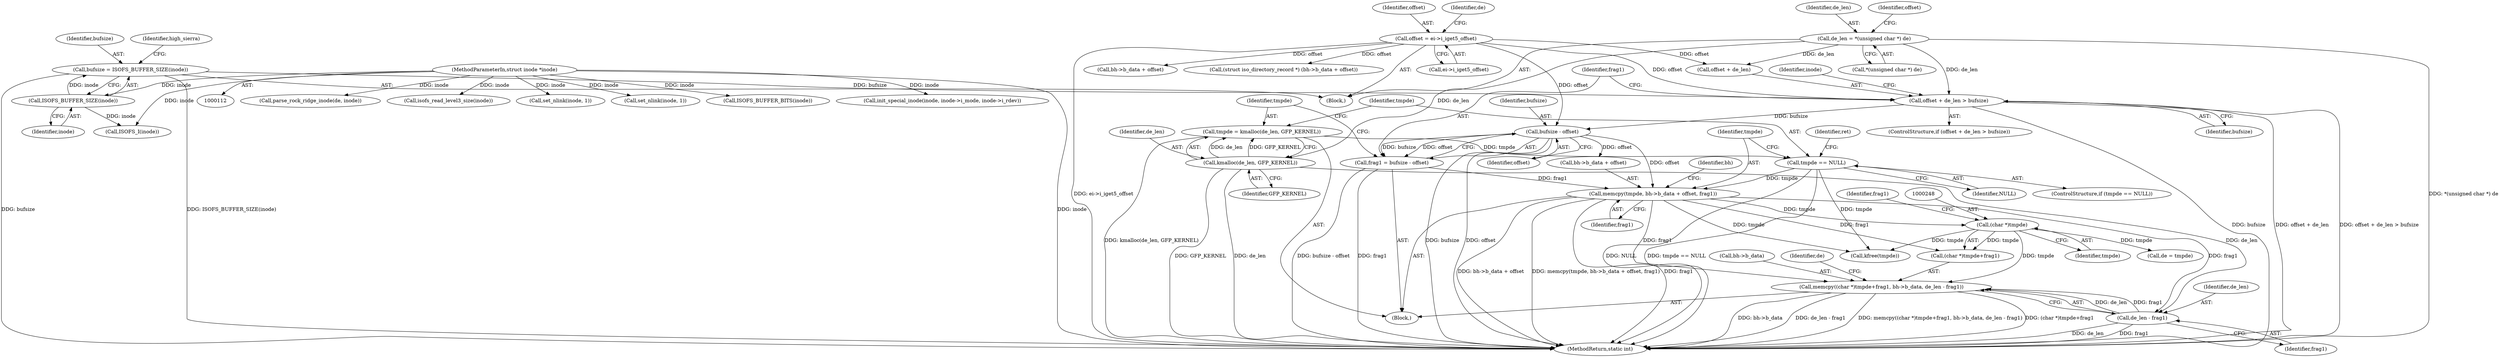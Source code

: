 digraph "0_linux_410dd3cf4c9b36f27ed4542ee18b1af5e68645a4_0@API" {
"1000245" [label="(Call,memcpy((char *)tmpde+frag1, bh->b_data, de_len - frag1))"];
"1000247" [label="(Call,(char *)tmpde)"];
"1000223" [label="(Call,memcpy(tmpde, bh->b_data + offset, frag1))"];
"1000214" [label="(Call,tmpde == NULL)"];
"1000208" [label="(Call,tmpde = kmalloc(de_len, GFP_KERNEL))"];
"1000210" [label="(Call,kmalloc(de_len, GFP_KERNEL))"];
"1000189" [label="(Call,de_len = *(unsigned char *) de)"];
"1000205" [label="(Call,bufsize - offset)"];
"1000196" [label="(Call,offset + de_len > bufsize)"];
"1000175" [label="(Call,offset = ei->i_iget5_offset)"];
"1000127" [label="(Call,bufsize = ISOFS_BUFFER_SIZE(inode))"];
"1000129" [label="(Call,ISOFS_BUFFER_SIZE(inode))"];
"1000113" [label="(MethodParameterIn,struct inode *inode)"];
"1000203" [label="(Call,frag1 = bufsize - offset)"];
"1000254" [label="(Call,de_len - frag1)"];
"1000249" [label="(Identifier,tmpde)"];
"1000189" [label="(Call,de_len = *(unsigned char *) de)"];
"1000206" [label="(Identifier,bufsize)"];
"1000130" [label="(Identifier,inode)"];
"1000184" [label="(Call,bh->b_data + offset)"];
"1000247" [label="(Call,(char *)tmpde)"];
"1000219" [label="(Identifier,ret)"];
"1000204" [label="(Identifier,frag1)"];
"1000182" [label="(Call,(struct iso_directory_record *) (bh->b_data + offset))"];
"1000223" [label="(Call,memcpy(tmpde, bh->b_data + offset, frag1))"];
"1000232" [label="(Identifier,bh)"];
"1000114" [label="(Block,)"];
"1000197" [label="(Call,offset + de_len)"];
"1000251" [label="(Call,bh->b_data)"];
"1000196" [label="(Call,offset + de_len > bufsize)"];
"1000225" [label="(Call,bh->b_data + offset)"];
"1000714" [label="(Call,kfree(tmpde))"];
"1000127" [label="(Call,bufsize = ISOFS_BUFFER_SIZE(inode))"];
"1000212" [label="(Identifier,GFP_KERNEL)"];
"1000205" [label="(Call,bufsize - offset)"];
"1000551" [label="(Call,parse_rock_ridge_inode(de, inode))"];
"1000256" [label="(Identifier,frag1)"];
"1000213" [label="(ControlStructure,if (tmpde == NULL))"];
"1000258" [label="(Identifier,de)"];
"1000207" [label="(Identifier,offset)"];
"1000113" [label="(MethodParameterIn,struct inode *inode)"];
"1000255" [label="(Identifier,de_len)"];
"1000230" [label="(Identifier,frag1)"];
"1000191" [label="(Call,*(unsigned char *) de)"];
"1000129" [label="(Call,ISOFS_BUFFER_SIZE(inode))"];
"1000190" [label="(Identifier,de_len)"];
"1000254" [label="(Call,de_len - frag1)"];
"1000408" [label="(Call,isofs_read_level3_size(inode))"];
"1000208" [label="(Call,tmpde = kmalloc(de_len, GFP_KERNEL))"];
"1000262" [label="(Identifier,inode)"];
"1000176" [label="(Identifier,offset)"];
"1000257" [label="(Call,de = tmpde)"];
"1000152" [label="(Call,ISOFS_I(inode))"];
"1000211" [label="(Identifier,de_len)"];
"1000345" [label="(Call,set_nlink(inode, 1))"];
"1000216" [label="(Identifier,NULL)"];
"1000200" [label="(Identifier,bufsize)"];
"1000128" [label="(Identifier,bufsize)"];
"1000246" [label="(Call,(char *)tmpde+frag1)"];
"1000224" [label="(Identifier,tmpde)"];
"1000198" [label="(Identifier,offset)"];
"1000175" [label="(Call,offset = ei->i_iget5_offset)"];
"1000725" [label="(MethodReturn,static int)"];
"1000195" [label="(ControlStructure,if (offset + de_len > bufsize))"];
"1000210" [label="(Call,kmalloc(de_len, GFP_KERNEL))"];
"1000313" [label="(Call,set_nlink(inode, 1))"];
"1000214" [label="(Call,tmpde == NULL)"];
"1000201" [label="(Block,)"];
"1000181" [label="(Identifier,de)"];
"1000203" [label="(Call,frag1 = bufsize - offset)"];
"1000245" [label="(Call,memcpy((char *)tmpde+frag1, bh->b_data, de_len - frag1))"];
"1000177" [label="(Call,ei->i_iget5_offset)"];
"1000209" [label="(Identifier,tmpde)"];
"1000134" [label="(Identifier,high_sierra)"];
"1000250" [label="(Identifier,frag1)"];
"1000271" [label="(Call,ISOFS_BUFFER_BITS(inode))"];
"1000702" [label="(Call,init_special_inode(inode, inode->i_mode, inode->i_rdev))"];
"1000215" [label="(Identifier,tmpde)"];
"1000245" -> "1000201"  [label="AST: "];
"1000245" -> "1000254"  [label="CFG: "];
"1000246" -> "1000245"  [label="AST: "];
"1000251" -> "1000245"  [label="AST: "];
"1000254" -> "1000245"  [label="AST: "];
"1000258" -> "1000245"  [label="CFG: "];
"1000245" -> "1000725"  [label="DDG: bh->b_data"];
"1000245" -> "1000725"  [label="DDG: de_len - frag1"];
"1000245" -> "1000725"  [label="DDG: memcpy((char *)tmpde+frag1, bh->b_data, de_len - frag1)"];
"1000245" -> "1000725"  [label="DDG: (char *)tmpde+frag1"];
"1000247" -> "1000245"  [label="DDG: tmpde"];
"1000223" -> "1000245"  [label="DDG: frag1"];
"1000254" -> "1000245"  [label="DDG: de_len"];
"1000254" -> "1000245"  [label="DDG: frag1"];
"1000247" -> "1000246"  [label="AST: "];
"1000247" -> "1000249"  [label="CFG: "];
"1000248" -> "1000247"  [label="AST: "];
"1000249" -> "1000247"  [label="AST: "];
"1000250" -> "1000247"  [label="CFG: "];
"1000247" -> "1000246"  [label="DDG: tmpde"];
"1000223" -> "1000247"  [label="DDG: tmpde"];
"1000247" -> "1000257"  [label="DDG: tmpde"];
"1000247" -> "1000714"  [label="DDG: tmpde"];
"1000223" -> "1000201"  [label="AST: "];
"1000223" -> "1000230"  [label="CFG: "];
"1000224" -> "1000223"  [label="AST: "];
"1000225" -> "1000223"  [label="AST: "];
"1000230" -> "1000223"  [label="AST: "];
"1000232" -> "1000223"  [label="CFG: "];
"1000223" -> "1000725"  [label="DDG: bh->b_data + offset"];
"1000223" -> "1000725"  [label="DDG: memcpy(tmpde, bh->b_data + offset, frag1)"];
"1000223" -> "1000725"  [label="DDG: frag1"];
"1000214" -> "1000223"  [label="DDG: tmpde"];
"1000205" -> "1000223"  [label="DDG: offset"];
"1000203" -> "1000223"  [label="DDG: frag1"];
"1000223" -> "1000246"  [label="DDG: frag1"];
"1000223" -> "1000254"  [label="DDG: frag1"];
"1000223" -> "1000714"  [label="DDG: tmpde"];
"1000214" -> "1000213"  [label="AST: "];
"1000214" -> "1000216"  [label="CFG: "];
"1000215" -> "1000214"  [label="AST: "];
"1000216" -> "1000214"  [label="AST: "];
"1000219" -> "1000214"  [label="CFG: "];
"1000224" -> "1000214"  [label="CFG: "];
"1000214" -> "1000725"  [label="DDG: NULL"];
"1000214" -> "1000725"  [label="DDG: tmpde == NULL"];
"1000208" -> "1000214"  [label="DDG: tmpde"];
"1000214" -> "1000714"  [label="DDG: tmpde"];
"1000208" -> "1000201"  [label="AST: "];
"1000208" -> "1000210"  [label="CFG: "];
"1000209" -> "1000208"  [label="AST: "];
"1000210" -> "1000208"  [label="AST: "];
"1000215" -> "1000208"  [label="CFG: "];
"1000208" -> "1000725"  [label="DDG: kmalloc(de_len, GFP_KERNEL)"];
"1000210" -> "1000208"  [label="DDG: de_len"];
"1000210" -> "1000208"  [label="DDG: GFP_KERNEL"];
"1000210" -> "1000212"  [label="CFG: "];
"1000211" -> "1000210"  [label="AST: "];
"1000212" -> "1000210"  [label="AST: "];
"1000210" -> "1000725"  [label="DDG: GFP_KERNEL"];
"1000210" -> "1000725"  [label="DDG: de_len"];
"1000189" -> "1000210"  [label="DDG: de_len"];
"1000210" -> "1000254"  [label="DDG: de_len"];
"1000189" -> "1000114"  [label="AST: "];
"1000189" -> "1000191"  [label="CFG: "];
"1000190" -> "1000189"  [label="AST: "];
"1000191" -> "1000189"  [label="AST: "];
"1000198" -> "1000189"  [label="CFG: "];
"1000189" -> "1000725"  [label="DDG: *(unsigned char *) de"];
"1000189" -> "1000196"  [label="DDG: de_len"];
"1000189" -> "1000197"  [label="DDG: de_len"];
"1000205" -> "1000203"  [label="AST: "];
"1000205" -> "1000207"  [label="CFG: "];
"1000206" -> "1000205"  [label="AST: "];
"1000207" -> "1000205"  [label="AST: "];
"1000203" -> "1000205"  [label="CFG: "];
"1000205" -> "1000725"  [label="DDG: bufsize"];
"1000205" -> "1000725"  [label="DDG: offset"];
"1000205" -> "1000203"  [label="DDG: bufsize"];
"1000205" -> "1000203"  [label="DDG: offset"];
"1000196" -> "1000205"  [label="DDG: bufsize"];
"1000175" -> "1000205"  [label="DDG: offset"];
"1000205" -> "1000225"  [label="DDG: offset"];
"1000196" -> "1000195"  [label="AST: "];
"1000196" -> "1000200"  [label="CFG: "];
"1000197" -> "1000196"  [label="AST: "];
"1000200" -> "1000196"  [label="AST: "];
"1000204" -> "1000196"  [label="CFG: "];
"1000262" -> "1000196"  [label="CFG: "];
"1000196" -> "1000725"  [label="DDG: bufsize"];
"1000196" -> "1000725"  [label="DDG: offset + de_len"];
"1000196" -> "1000725"  [label="DDG: offset + de_len > bufsize"];
"1000175" -> "1000196"  [label="DDG: offset"];
"1000127" -> "1000196"  [label="DDG: bufsize"];
"1000175" -> "1000114"  [label="AST: "];
"1000175" -> "1000177"  [label="CFG: "];
"1000176" -> "1000175"  [label="AST: "];
"1000177" -> "1000175"  [label="AST: "];
"1000181" -> "1000175"  [label="CFG: "];
"1000175" -> "1000725"  [label="DDG: ei->i_iget5_offset"];
"1000175" -> "1000182"  [label="DDG: offset"];
"1000175" -> "1000184"  [label="DDG: offset"];
"1000175" -> "1000197"  [label="DDG: offset"];
"1000127" -> "1000114"  [label="AST: "];
"1000127" -> "1000129"  [label="CFG: "];
"1000128" -> "1000127"  [label="AST: "];
"1000129" -> "1000127"  [label="AST: "];
"1000134" -> "1000127"  [label="CFG: "];
"1000127" -> "1000725"  [label="DDG: ISOFS_BUFFER_SIZE(inode)"];
"1000127" -> "1000725"  [label="DDG: bufsize"];
"1000129" -> "1000127"  [label="DDG: inode"];
"1000129" -> "1000130"  [label="CFG: "];
"1000130" -> "1000129"  [label="AST: "];
"1000113" -> "1000129"  [label="DDG: inode"];
"1000129" -> "1000152"  [label="DDG: inode"];
"1000113" -> "1000112"  [label="AST: "];
"1000113" -> "1000725"  [label="DDG: inode"];
"1000113" -> "1000152"  [label="DDG: inode"];
"1000113" -> "1000271"  [label="DDG: inode"];
"1000113" -> "1000313"  [label="DDG: inode"];
"1000113" -> "1000345"  [label="DDG: inode"];
"1000113" -> "1000408"  [label="DDG: inode"];
"1000113" -> "1000551"  [label="DDG: inode"];
"1000113" -> "1000702"  [label="DDG: inode"];
"1000203" -> "1000201"  [label="AST: "];
"1000204" -> "1000203"  [label="AST: "];
"1000209" -> "1000203"  [label="CFG: "];
"1000203" -> "1000725"  [label="DDG: bufsize - offset"];
"1000203" -> "1000725"  [label="DDG: frag1"];
"1000254" -> "1000256"  [label="CFG: "];
"1000255" -> "1000254"  [label="AST: "];
"1000256" -> "1000254"  [label="AST: "];
"1000254" -> "1000725"  [label="DDG: de_len"];
"1000254" -> "1000725"  [label="DDG: frag1"];
}
